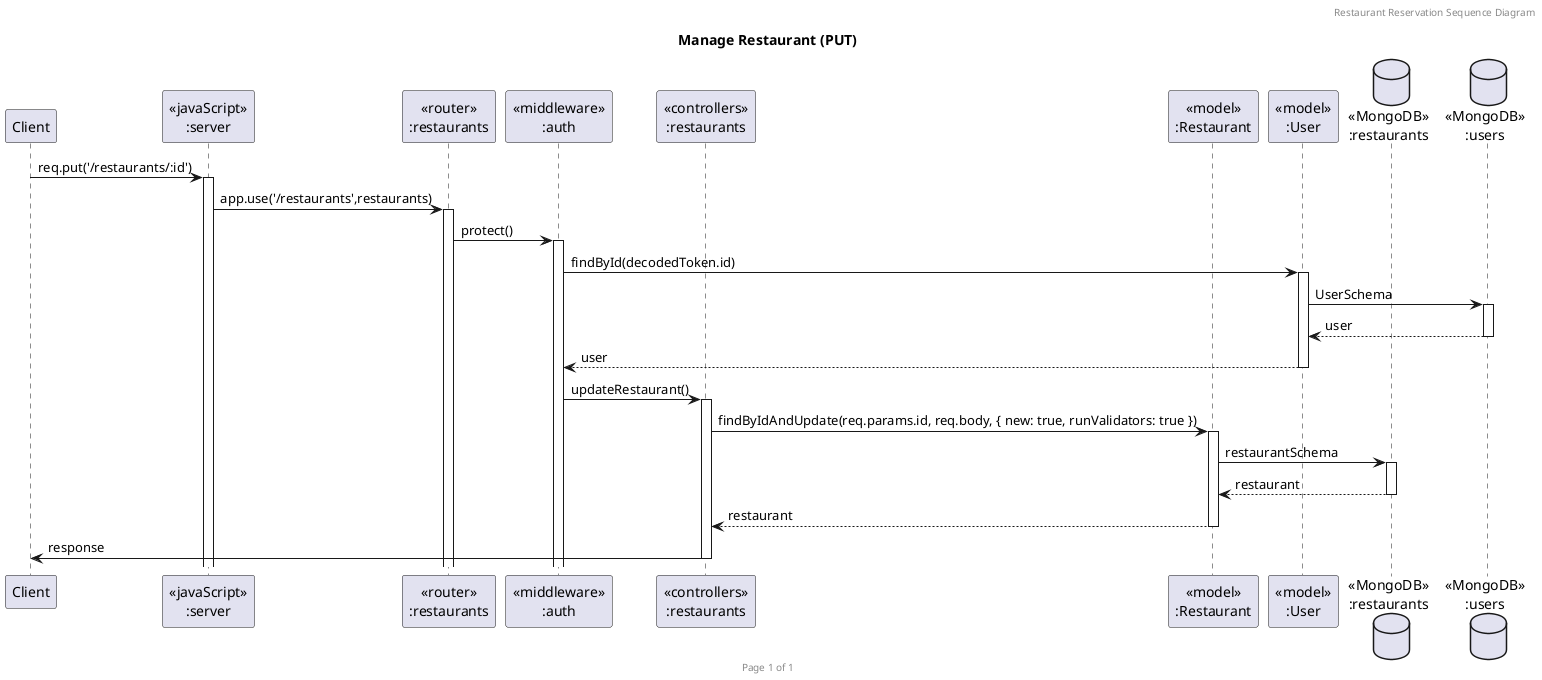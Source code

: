 @startuml Manage Restaurant (PUT)

header Restaurant Reservation Sequence Diagram
footer Page %page% of %lastpage%
title "Manage Restaurant (PUT)"

participant "Client" as client
participant "<<javaScript>>\n:server" as server
participant "<<router>>\n:restaurants" as routerRestaurants
participant "<<middleware>>\n:auth" as middlewareAuth
participant "<<controllers>>\n:restaurants" as controllersRestaurants
participant "<<model>>\n:Restaurant" as modelRestaurant
participant "<<model>>\n:User" as modelUser
database "<<MongoDB>>\n:restaurants" as RestaurantsDatabase
database "<<MongoDB>>\n:users" as UsersDatabase

' PUT
client->server ++:req.put('/restaurants/:id')
server->routerRestaurants ++:app.use('/restaurants',restaurants)
routerRestaurants -> middlewareAuth ++:protect()
middlewareAuth -> modelUser ++:findById(decodedToken.id)
modelUser -> UsersDatabase ++:UserSchema
UsersDatabase --> modelUser --:user
modelUser --> middlewareAuth --:user
middlewareAuth -> controllersRestaurants ++:updateRestaurant()
controllersRestaurants -> modelRestaurant ++:findByIdAndUpdate(req.params.id, req.body, { new: true, runValidators: true })
modelRestaurant -> RestaurantsDatabase ++:restaurantSchema 
RestaurantsDatabase --> modelRestaurant --:restaurant
controllersRestaurants <-- modelRestaurant --:restaurant
controllersRestaurants -> client --:response

@enduml